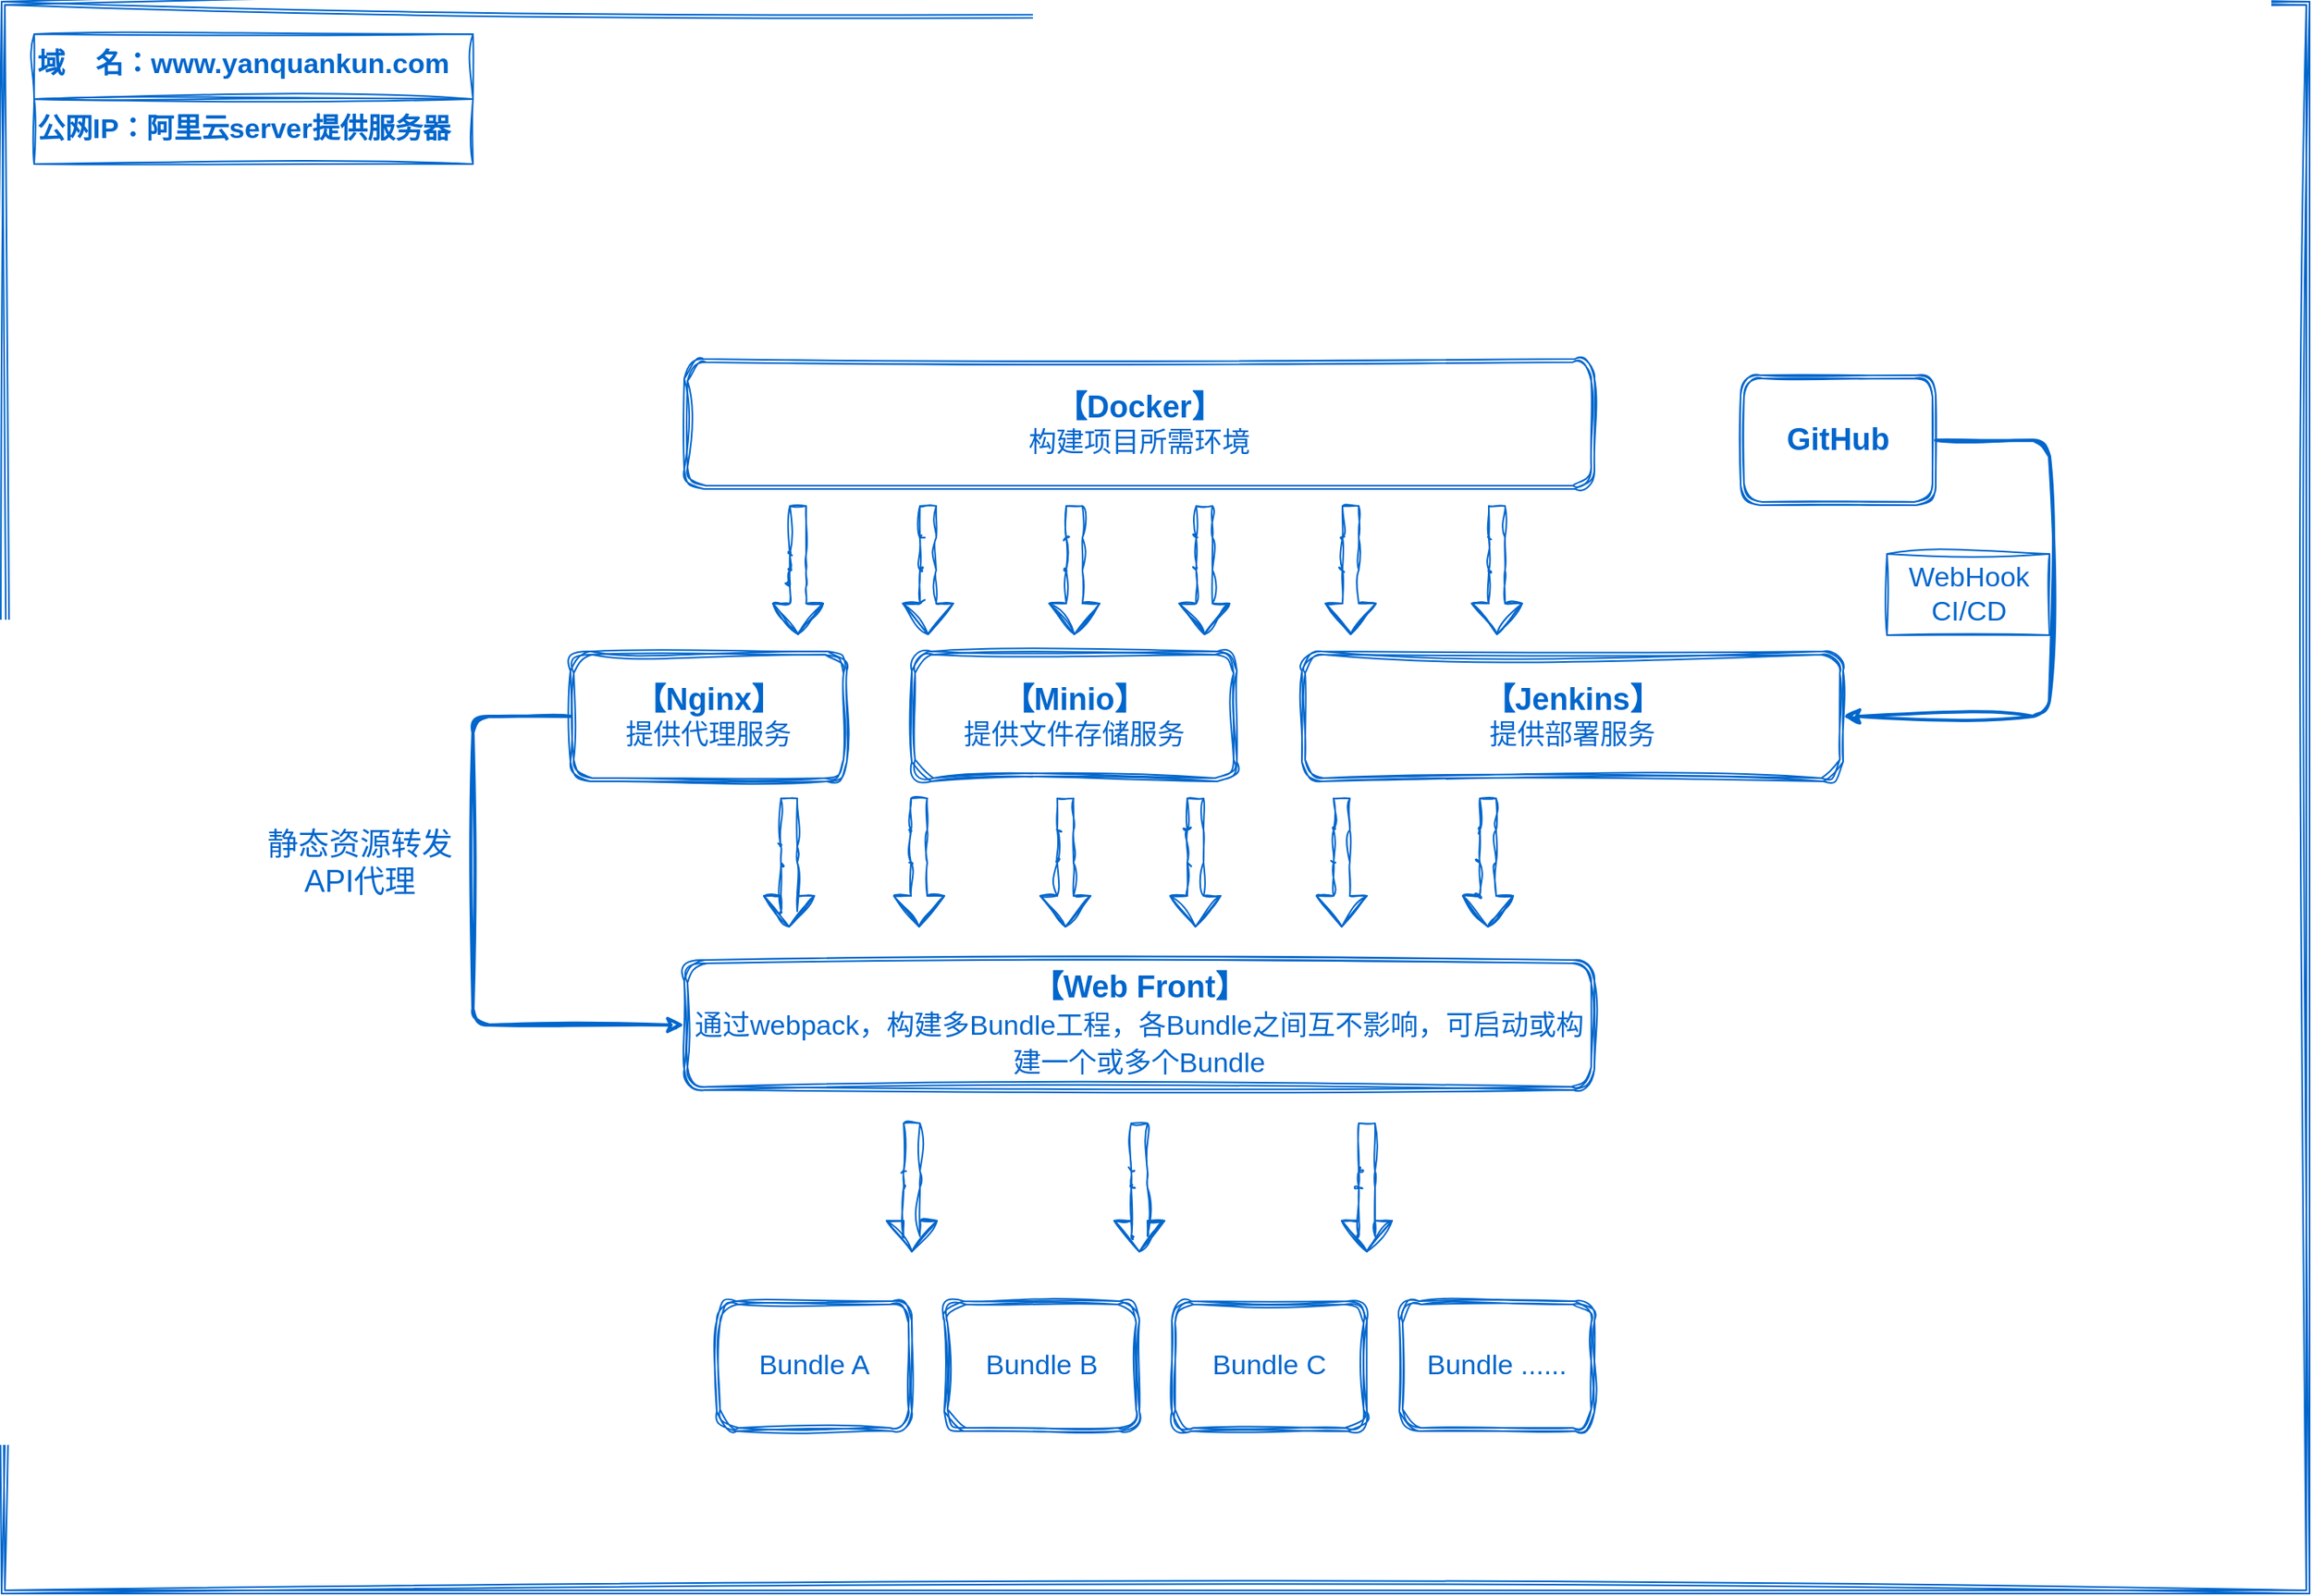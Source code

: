 <mxfile>
    <diagram id="rXzYr1uGYmzX29x-q2_z" name="第 1 页">
        <mxGraphModel dx="2902" dy="2159" grid="1" gridSize="10" guides="1" tooltips="1" connect="1" arrows="1" fold="1" page="1" pageScale="1" pageWidth="827" pageHeight="1169" math="0" shadow="0">
            <root>
                <mxCell id="0"/>
                <mxCell id="1" parent="0"/>
                <mxCell id="60" style="edgeStyle=none;sketch=1;html=1;strokeColor=#0066CC;strokeWidth=2;fontSize=19;fontColor=#0066CC;fillColor=none;entryX=0;entryY=0.5;entryDx=0;entryDy=0;" edge="1" parent="1" source="6" target="39">
                    <mxGeometry relative="1" as="geometry">
                        <mxPoint x="70" y="470" as="targetPoint"/>
                        <Array as="points">
                            <mxPoint x="-50" y="280"/>
                            <mxPoint x="-50" y="470"/>
                        </Array>
                    </mxGeometry>
                </mxCell>
                <mxCell id="6" value="&lt;font style=&quot;&quot;&gt;&lt;b style=&quot;font-size: 19px;&quot;&gt;【Nginx】&lt;/b&gt;&lt;br&gt;&lt;font style=&quot;font-size: 17px;&quot;&gt;提供代理服务&lt;/font&gt;&lt;br&gt;&lt;/font&gt;" style="shape=ext;double=1;rounded=1;whiteSpace=wrap;html=1;fillColor=none;sketch=1;curveFitting=1;jiggle=2;fontColor=#0066CC;strokeColor=#0066CC;" vertex="1" parent="1">
                    <mxGeometry x="10" y="240" width="170" height="80" as="geometry"/>
                </mxCell>
                <mxCell id="8" value="&lt;span style=&quot;font-weight: bold; font-size: 19px;&quot;&gt;【Docker】&lt;/span&gt;&lt;br&gt;&lt;font style=&quot;font-size: 17px;&quot;&gt;构建项目所需环境&lt;/font&gt;" style="shape=ext;double=1;rounded=1;whiteSpace=wrap;html=1;fillColor=none;sketch=1;curveFitting=1;jiggle=2;fontColor=#0066CC;strokeColor=#0066CC;" vertex="1" parent="1">
                    <mxGeometry x="80" y="60" width="560" height="80" as="geometry"/>
                </mxCell>
                <mxCell id="12" value="" style="shape=flexArrow;endArrow=classic;html=1;fontSize=17;fontColor=#0066CC;width=10;fillColor=none;sketch=1;curveFitting=1;jiggle=2;strokeColor=#0066CC;" edge="1" parent="1">
                    <mxGeometry width="50" height="50" relative="1" as="geometry">
                        <mxPoint x="150" y="150" as="sourcePoint"/>
                        <mxPoint x="150" y="230" as="targetPoint"/>
                        <Array as="points">
                            <mxPoint x="150" y="180"/>
                            <mxPoint x="150" y="190"/>
                            <mxPoint x="150" y="200"/>
                        </Array>
                    </mxGeometry>
                </mxCell>
                <mxCell id="15" value="" style="shape=flexArrow;endArrow=classic;html=1;fontSize=17;fontColor=#0066CC;width=10;fillColor=none;sketch=1;curveFitting=1;jiggle=2;strokeColor=#0066CC;" edge="1" parent="1">
                    <mxGeometry width="50" height="50" relative="1" as="geometry">
                        <mxPoint x="230" y="150" as="sourcePoint"/>
                        <mxPoint x="230" y="230" as="targetPoint"/>
                        <Array as="points">
                            <mxPoint x="230" y="170"/>
                            <mxPoint x="230" y="190"/>
                            <mxPoint x="230" y="210"/>
                        </Array>
                    </mxGeometry>
                </mxCell>
                <mxCell id="16" value="" style="shape=flexArrow;endArrow=classic;html=1;fontSize=17;fontColor=#0066CC;width=10;fillColor=none;sketch=1;curveFitting=1;jiggle=2;strokeColor=#0066CC;" edge="1" parent="1">
                    <mxGeometry width="50" height="50" relative="1" as="geometry">
                        <mxPoint x="400" y="150" as="sourcePoint"/>
                        <mxPoint x="400" y="230" as="targetPoint"/>
                        <Array as="points">
                            <mxPoint x="400" y="170"/>
                            <mxPoint x="400" y="190"/>
                        </Array>
                    </mxGeometry>
                </mxCell>
                <mxCell id="17" value="" style="shape=flexArrow;endArrow=classic;html=1;fontSize=17;fontColor=#0066CC;width=10;fillColor=none;sketch=1;curveFitting=1;jiggle=2;strokeColor=#0066CC;" edge="1" parent="1">
                    <mxGeometry width="50" height="50" relative="1" as="geometry">
                        <mxPoint x="320" y="150" as="sourcePoint"/>
                        <mxPoint x="320" y="230" as="targetPoint"/>
                        <Array as="points">
                            <mxPoint x="320" y="170"/>
                            <mxPoint x="320" y="190"/>
                        </Array>
                    </mxGeometry>
                </mxCell>
                <mxCell id="18" value="" style="shape=flexArrow;endArrow=classic;html=1;fontSize=17;fontColor=#0066CC;width=10;fillColor=none;sketch=1;curveFitting=1;jiggle=2;strokeColor=#0066CC;" edge="1" parent="1">
                    <mxGeometry width="50" height="50" relative="1" as="geometry">
                        <mxPoint x="490" y="150" as="sourcePoint"/>
                        <mxPoint x="490" y="230" as="targetPoint"/>
                        <Array as="points">
                            <mxPoint x="490" y="170"/>
                            <mxPoint x="490" y="190"/>
                        </Array>
                    </mxGeometry>
                </mxCell>
                <mxCell id="19" value="" style="shape=flexArrow;endArrow=classic;html=1;fontSize=17;fontColor=#0066CC;width=10;fillColor=none;sketch=1;curveFitting=1;jiggle=2;strokeColor=#0066CC;" edge="1" parent="1">
                    <mxGeometry width="50" height="50" relative="1" as="geometry">
                        <mxPoint x="580" y="150" as="sourcePoint"/>
                        <mxPoint x="580" y="230" as="targetPoint"/>
                        <Array as="points">
                            <mxPoint x="580" y="170"/>
                            <mxPoint x="580" y="190"/>
                        </Array>
                    </mxGeometry>
                </mxCell>
                <mxCell id="22" value="" style="shape=flexArrow;endArrow=classic;html=1;fontSize=17;fontColor=#0066CC;width=10;fillColor=none;sketch=1;curveFitting=1;jiggle=2;strokeColor=#0066CC;" edge="1" parent="1">
                    <mxGeometry width="50" height="50" relative="1" as="geometry">
                        <mxPoint x="144.5" y="330" as="sourcePoint"/>
                        <mxPoint x="144.5" y="410" as="targetPoint"/>
                        <Array as="points">
                            <mxPoint x="144.5" y="360"/>
                            <mxPoint x="144.5" y="370"/>
                            <mxPoint x="144.5" y="400"/>
                        </Array>
                    </mxGeometry>
                </mxCell>
                <mxCell id="23" value="" style="shape=flexArrow;endArrow=classic;html=1;fontSize=17;fontColor=#0066CC;width=10;fillColor=none;sketch=1;curveFitting=1;jiggle=2;strokeColor=#0066CC;" edge="1" parent="1">
                    <mxGeometry width="50" height="50" relative="1" as="geometry">
                        <mxPoint x="224.5" y="330" as="sourcePoint"/>
                        <mxPoint x="224.5" y="410" as="targetPoint"/>
                        <Array as="points">
                            <mxPoint x="224.5" y="350"/>
                            <mxPoint x="224.5" y="370"/>
                        </Array>
                    </mxGeometry>
                </mxCell>
                <mxCell id="24" value="" style="shape=flexArrow;endArrow=classic;html=1;fontSize=17;fontColor=#0066CC;width=10;fillColor=none;sketch=1;curveFitting=1;jiggle=2;strokeColor=#0066CC;" edge="1" parent="1">
                    <mxGeometry width="50" height="50" relative="1" as="geometry">
                        <mxPoint x="394.5" y="330" as="sourcePoint"/>
                        <mxPoint x="394.5" y="410" as="targetPoint"/>
                        <Array as="points">
                            <mxPoint x="394.5" y="350"/>
                            <mxPoint x="394.5" y="370"/>
                        </Array>
                    </mxGeometry>
                </mxCell>
                <mxCell id="25" value="" style="shape=flexArrow;endArrow=classic;html=1;fontSize=17;fontColor=#0066CC;width=10;fillColor=none;sketch=1;curveFitting=1;jiggle=2;strokeColor=#0066CC;" edge="1" parent="1">
                    <mxGeometry width="50" height="50" relative="1" as="geometry">
                        <mxPoint x="314.5" y="330" as="sourcePoint"/>
                        <mxPoint x="314.5" y="410" as="targetPoint"/>
                        <Array as="points">
                            <mxPoint x="314.5" y="350"/>
                            <mxPoint x="314.5" y="370"/>
                        </Array>
                    </mxGeometry>
                </mxCell>
                <mxCell id="26" value="" style="shape=flexArrow;endArrow=classic;html=1;fontSize=17;fontColor=#0066CC;width=10;fillColor=none;sketch=1;curveFitting=1;jiggle=2;strokeColor=#0066CC;" edge="1" parent="1">
                    <mxGeometry width="50" height="50" relative="1" as="geometry">
                        <mxPoint x="484.5" y="330" as="sourcePoint"/>
                        <mxPoint x="484.5" y="410" as="targetPoint"/>
                        <Array as="points">
                            <mxPoint x="484.5" y="350"/>
                            <mxPoint x="484.5" y="370"/>
                        </Array>
                    </mxGeometry>
                </mxCell>
                <mxCell id="27" value="" style="shape=flexArrow;endArrow=classic;html=1;fontSize=17;fontColor=#0066CC;width=10;fillColor=none;sketch=1;curveFitting=1;jiggle=2;strokeColor=#0066CC;" edge="1" parent="1">
                    <mxGeometry width="50" height="50" relative="1" as="geometry">
                        <mxPoint x="574.5" y="330" as="sourcePoint"/>
                        <mxPoint x="574.5" y="410" as="targetPoint"/>
                        <Array as="points">
                            <mxPoint x="574.5" y="350"/>
                            <mxPoint x="574.5" y="370"/>
                            <mxPoint x="574.5" y="390"/>
                        </Array>
                    </mxGeometry>
                </mxCell>
                <mxCell id="30" value="&lt;b style=&quot;font-size: 19px;&quot;&gt;【Minio】&lt;/b&gt;&lt;br&gt;&lt;font style=&quot;font-size: 17px;&quot;&gt;提供文件存储服务&lt;/font&gt;" style="shape=ext;double=1;rounded=1;whiteSpace=wrap;html=1;fillColor=none;sketch=1;curveFitting=1;jiggle=2;fontColor=#0066CC;strokeColor=#0066CC;" vertex="1" parent="1">
                    <mxGeometry x="220" y="240" width="200" height="80" as="geometry"/>
                </mxCell>
                <mxCell id="31" value="&lt;b style=&quot;font-size: 19px;&quot;&gt;【Jenkins】&lt;/b&gt;&lt;br&gt;&lt;font style=&quot;font-size: 17px;&quot;&gt;提供部署服务&lt;/font&gt;" style="shape=ext;double=1;rounded=1;whiteSpace=wrap;html=1;fillColor=none;sketch=1;curveFitting=1;jiggle=2;fontColor=#0066CC;strokeColor=#0066CC;" vertex="1" parent="1">
                    <mxGeometry x="460" y="240" width="333" height="80" as="geometry"/>
                </mxCell>
                <mxCell id="33" style="edgeStyle=none;html=1;strokeWidth=2;fontSize=17;fontColor=#0066CC;fillColor=none;entryX=1;entryY=0.5;entryDx=0;entryDy=0;exitX=1;exitY=0.5;exitDx=0;exitDy=0;sketch=1;curveFitting=1;jiggle=2;strokeColor=#0066CC;" edge="1" parent="1" target="31">
                    <mxGeometry relative="1" as="geometry">
                        <mxPoint x="930" y="110" as="targetPoint"/>
                        <mxPoint x="850.0" y="110" as="sourcePoint"/>
                        <Array as="points">
                            <mxPoint x="920" y="110"/>
                            <mxPoint x="920" y="280"/>
                        </Array>
                    </mxGeometry>
                </mxCell>
                <mxCell id="34" value="WebHook&lt;br&gt;CI/CD&lt;br&gt;" style="text;html=1;align=center;verticalAlign=middle;resizable=0;points=[];autosize=1;strokeColor=#0066CC;fillColor=none;fontSize=17;fontColor=#0066CC;sketch=1;curveFitting=1;jiggle=2;" vertex="1" parent="1">
                    <mxGeometry x="820" y="180" width="100" height="50" as="geometry"/>
                </mxCell>
                <mxCell id="35" value="&lt;span style=&quot;font-family: Helvetica; font-size: 17px; font-style: normal; font-variant-ligatures: normal; font-variant-caps: normal; letter-spacing: normal; orphans: 2; text-indent: 0px; text-transform: none; widows: 2; word-spacing: 0px; -webkit-text-stroke-width: 0px; text-decoration-thickness: initial; text-decoration-style: initial; text-decoration-color: initial; float: none; display: inline !important;&quot;&gt;&lt;b style=&quot;&quot;&gt;公网IP：阿里云server提供服务器&lt;/b&gt;&lt;/span&gt;" style="text;whiteSpace=wrap;html=1;fontSize=19;fontColor=#0066CC;sketch=1;curveFitting=1;jiggle=2;strokeColor=#0066CC;align=left;" vertex="1" parent="1">
                    <mxGeometry x="-320" y="-100" width="270" height="40" as="geometry"/>
                </mxCell>
                <mxCell id="36" value="" style="shape=ext;double=1;rounded=0;whiteSpace=wrap;html=1;fontSize=19;fontColor=#0066CC;fillColor=none;sketch=1;curveFitting=1;jiggle=2;strokeColor=#0066CC;align=center;" vertex="1" parent="1">
                    <mxGeometry x="-340" y="-160" width="1420" height="980" as="geometry"/>
                </mxCell>
                <mxCell id="37" value="&lt;span style=&quot;font-family: Helvetica; font-size: 17px; font-style: normal; font-variant-ligatures: normal; font-variant-caps: normal; letter-spacing: normal; orphans: 2; text-indent: 0px; text-transform: none; widows: 2; word-spacing: 0px; -webkit-text-stroke-width: 0px; text-decoration-thickness: initial; text-decoration-style: initial; text-decoration-color: initial; float: none; display: inline !important;&quot;&gt;&lt;b style=&quot;&quot;&gt;域&amp;nbsp; &amp;nbsp; 名：www.yanquankun.com&lt;/b&gt;&lt;/span&gt;" style="text;whiteSpace=wrap;html=1;fontSize=19;fontColor=#0066CC;sketch=1;curveFitting=1;jiggle=2;strokeColor=#0066CC;align=left;" vertex="1" parent="1">
                    <mxGeometry x="-320" y="-140" width="270" height="40" as="geometry"/>
                </mxCell>
                <mxCell id="39" value="&lt;font&gt;&lt;b&gt;【Web Front】&lt;/b&gt;&lt;br&gt;&lt;font style=&quot;font-size: 17px;&quot;&gt;通过webpack，构建多Bundle工程，各Bundle之间互不影响，可启动或构建一个或多个Bundle&lt;/font&gt;&lt;br&gt;&lt;/font&gt;" style="shape=ext;double=1;rounded=1;whiteSpace=wrap;html=1;fontSize=19;fontColor=#0066CC;fillColor=none;arcSize=16;sketch=1;curveFitting=1;jiggle=2;strokeColor=#0066CC;" vertex="1" parent="1">
                    <mxGeometry x="80" y="430" width="560" height="80" as="geometry"/>
                </mxCell>
                <mxCell id="50" value="" style="shape=flexArrow;endArrow=classic;html=1;fontSize=17;fontColor=#0066CC;width=10;fillColor=none;sketch=1;curveFitting=1;jiggle=2;strokeColor=#0066CC;" edge="1" parent="1">
                    <mxGeometry width="50" height="50" relative="1" as="geometry">
                        <mxPoint x="220" y="530" as="sourcePoint"/>
                        <mxPoint x="220" y="610" as="targetPoint"/>
                        <Array as="points">
                            <mxPoint x="220" y="560"/>
                            <mxPoint x="220" y="570"/>
                            <mxPoint x="220" y="600"/>
                        </Array>
                    </mxGeometry>
                </mxCell>
                <mxCell id="51" value="" style="shape=flexArrow;endArrow=classic;html=1;fontSize=17;fontColor=#0066CC;width=10;fillColor=none;sketch=1;curveFitting=1;jiggle=2;strokeColor=#0066CC;" edge="1" parent="1">
                    <mxGeometry width="50" height="50" relative="1" as="geometry">
                        <mxPoint x="360" y="530" as="sourcePoint"/>
                        <mxPoint x="360" y="610" as="targetPoint"/>
                        <Array as="points">
                            <mxPoint x="360" y="560"/>
                            <mxPoint x="360" y="570"/>
                            <mxPoint x="360" y="600"/>
                        </Array>
                    </mxGeometry>
                </mxCell>
                <mxCell id="52" value="" style="shape=flexArrow;endArrow=classic;html=1;fontSize=17;fontColor=#0066CC;width=10;fillColor=none;sketch=1;curveFitting=1;jiggle=2;strokeColor=#0066CC;" edge="1" parent="1">
                    <mxGeometry width="50" height="50" relative="1" as="geometry">
                        <mxPoint x="500" y="530" as="sourcePoint"/>
                        <mxPoint x="500" y="610" as="targetPoint"/>
                        <Array as="points">
                            <mxPoint x="500" y="560"/>
                            <mxPoint x="500" y="570"/>
                            <mxPoint x="500" y="600"/>
                        </Array>
                    </mxGeometry>
                </mxCell>
                <mxCell id="54" value="Bundle A" style="shape=ext;double=1;rounded=1;whiteSpace=wrap;html=1;fontSize=17;fontColor=#0066CC;fillColor=none;sketch=1;curveFitting=1;jiggle=2;strokeColor=#0066CC;" vertex="1" parent="1">
                    <mxGeometry x="100" y="640" width="120" height="80" as="geometry"/>
                </mxCell>
                <mxCell id="55" value="Bundle B" style="shape=ext;double=1;rounded=1;whiteSpace=wrap;html=1;fontSize=17;fontColor=#0066CC;fillColor=none;sketch=1;curveFitting=1;jiggle=2;strokeColor=#0066CC;" vertex="1" parent="1">
                    <mxGeometry x="240" y="640" width="120" height="80" as="geometry"/>
                </mxCell>
                <mxCell id="56" value="Bundle C" style="shape=ext;double=1;rounded=1;whiteSpace=wrap;html=1;fontSize=17;fontColor=#0066CC;fillColor=none;sketch=1;curveFitting=1;jiggle=2;strokeColor=#0066CC;" vertex="1" parent="1">
                    <mxGeometry x="380" y="640" width="120" height="80" as="geometry"/>
                </mxCell>
                <mxCell id="57" value="Bundle ......" style="shape=ext;double=1;rounded=1;whiteSpace=wrap;html=1;fontSize=17;fontColor=#0066CC;fillColor=none;sketch=1;curveFitting=1;jiggle=2;strokeColor=#0066CC;" vertex="1" parent="1">
                    <mxGeometry x="520" y="640" width="120" height="80" as="geometry"/>
                </mxCell>
                <mxCell id="59" value="&lt;font style=&quot;font-size: 19px;&quot;&gt;&lt;b&gt;GitHub&lt;/b&gt;&lt;/font&gt;" style="shape=ext;double=1;rounded=1;whiteSpace=wrap;html=1;labelBackgroundColor=none;sketch=1;strokeColor=#0066CC;fontSize=17;fontColor=#0066CC;fillColor=none;" vertex="1" parent="1">
                    <mxGeometry x="730" y="70" width="120" height="80" as="geometry"/>
                </mxCell>
                <mxCell id="61" value="静态资源转发&lt;br&gt;API代理" style="text;html=1;align=center;verticalAlign=middle;resizable=0;points=[];autosize=1;strokeColor=none;fillColor=none;fontSize=19;fontColor=#0066CC;" vertex="1" parent="1">
                    <mxGeometry x="-190" y="340" width="140" height="60" as="geometry"/>
                </mxCell>
            </root>
        </mxGraphModel>
    </diagram>
</mxfile>